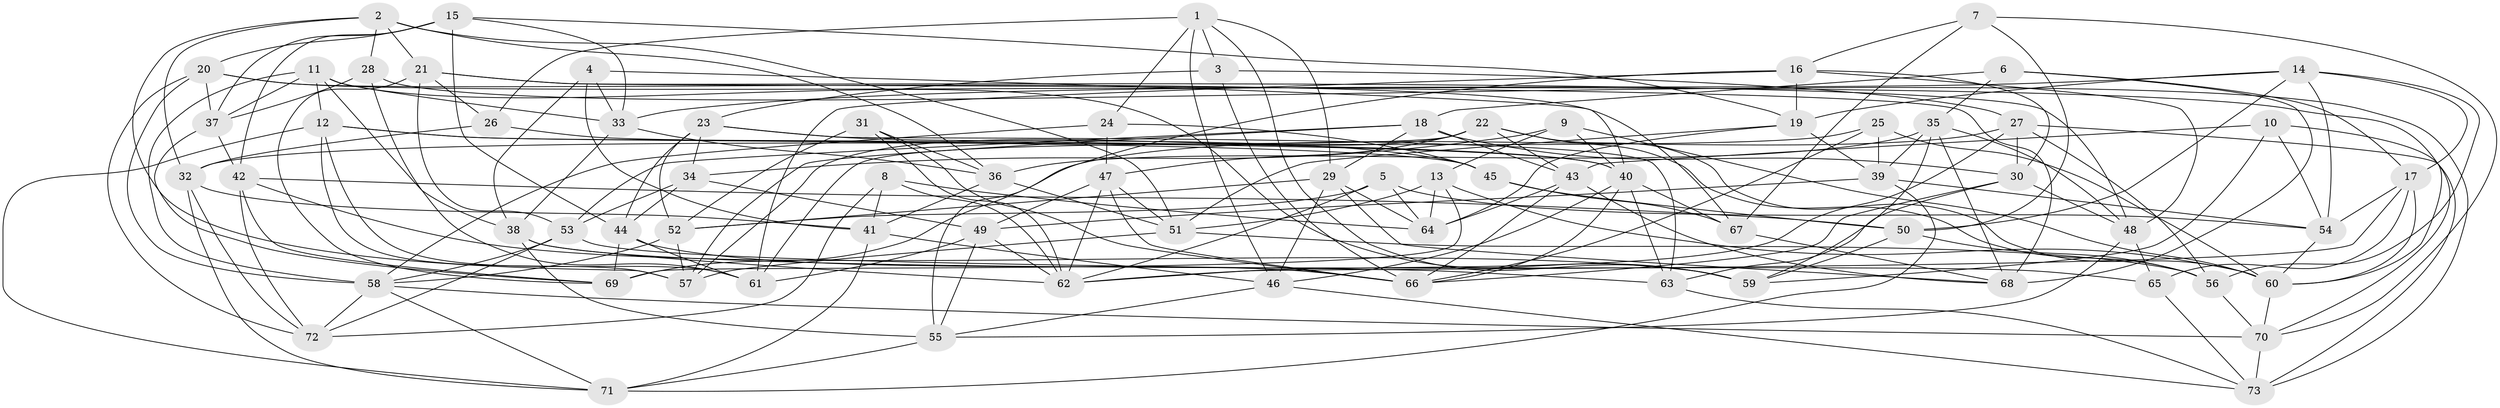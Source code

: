// original degree distribution, {4: 1.0}
// Generated by graph-tools (version 1.1) at 2025/50/03/09/25 03:50:54]
// undirected, 73 vertices, 208 edges
graph export_dot {
graph [start="1"]
  node [color=gray90,style=filled];
  1;
  2;
  3;
  4;
  5;
  6;
  7;
  8;
  9;
  10;
  11;
  12;
  13;
  14;
  15;
  16;
  17;
  18;
  19;
  20;
  21;
  22;
  23;
  24;
  25;
  26;
  27;
  28;
  29;
  30;
  31;
  32;
  33;
  34;
  35;
  36;
  37;
  38;
  39;
  40;
  41;
  42;
  43;
  44;
  45;
  46;
  47;
  48;
  49;
  50;
  51;
  52;
  53;
  54;
  55;
  56;
  57;
  58;
  59;
  60;
  61;
  62;
  63;
  64;
  65;
  66;
  67;
  68;
  69;
  70;
  71;
  72;
  73;
  1 -- 3 [weight=1.0];
  1 -- 24 [weight=1.0];
  1 -- 26 [weight=1.0];
  1 -- 29 [weight=1.0];
  1 -- 46 [weight=1.0];
  1 -- 59 [weight=1.0];
  2 -- 21 [weight=1.0];
  2 -- 28 [weight=1.0];
  2 -- 32 [weight=1.0];
  2 -- 36 [weight=1.0];
  2 -- 51 [weight=1.0];
  2 -- 57 [weight=1.0];
  3 -- 23 [weight=1.0];
  3 -- 27 [weight=1.0];
  3 -- 66 [weight=1.0];
  4 -- 33 [weight=1.0];
  4 -- 38 [weight=1.0];
  4 -- 40 [weight=1.0];
  4 -- 41 [weight=1.0];
  5 -- 52 [weight=1.0];
  5 -- 54 [weight=1.0];
  5 -- 62 [weight=1.0];
  5 -- 64 [weight=1.0];
  6 -- 17 [weight=1.0];
  6 -- 18 [weight=1.0];
  6 -- 35 [weight=1.0];
  6 -- 68 [weight=1.0];
  7 -- 16 [weight=1.0];
  7 -- 50 [weight=1.0];
  7 -- 67 [weight=1.0];
  7 -- 70 [weight=1.0];
  8 -- 41 [weight=1.0];
  8 -- 62 [weight=1.0];
  8 -- 64 [weight=1.0];
  8 -- 72 [weight=1.0];
  9 -- 13 [weight=1.0];
  9 -- 34 [weight=1.0];
  9 -- 40 [weight=1.0];
  9 -- 60 [weight=1.0];
  10 -- 43 [weight=1.0];
  10 -- 54 [weight=1.0];
  10 -- 59 [weight=1.0];
  10 -- 70 [weight=1.0];
  11 -- 12 [weight=1.0];
  11 -- 33 [weight=1.0];
  11 -- 37 [weight=1.0];
  11 -- 38 [weight=1.0];
  11 -- 58 [weight=1.0];
  11 -- 59 [weight=1.0];
  12 -- 40 [weight=1.0];
  12 -- 45 [weight=1.0];
  12 -- 57 [weight=1.0];
  12 -- 61 [weight=1.0];
  12 -- 71 [weight=1.0];
  13 -- 51 [weight=2.0];
  13 -- 60 [weight=1.0];
  13 -- 64 [weight=1.0];
  13 -- 69 [weight=1.0];
  14 -- 17 [weight=1.0];
  14 -- 19 [weight=1.0];
  14 -- 33 [weight=1.0];
  14 -- 50 [weight=1.0];
  14 -- 54 [weight=1.0];
  14 -- 56 [weight=1.0];
  15 -- 19 [weight=1.0];
  15 -- 20 [weight=1.0];
  15 -- 33 [weight=1.0];
  15 -- 37 [weight=1.0];
  15 -- 42 [weight=1.0];
  15 -- 44 [weight=1.0];
  16 -- 19 [weight=1.0];
  16 -- 30 [weight=1.0];
  16 -- 48 [weight=1.0];
  16 -- 55 [weight=1.0];
  16 -- 61 [weight=1.0];
  17 -- 54 [weight=1.0];
  17 -- 60 [weight=1.0];
  17 -- 62 [weight=1.0];
  17 -- 65 [weight=1.0];
  18 -- 29 [weight=1.0];
  18 -- 30 [weight=1.0];
  18 -- 43 [weight=1.0];
  18 -- 53 [weight=1.0];
  18 -- 57 [weight=1.0];
  19 -- 39 [weight=1.0];
  19 -- 51 [weight=1.0];
  19 -- 64 [weight=1.0];
  20 -- 37 [weight=1.0];
  20 -- 58 [weight=1.0];
  20 -- 60 [weight=1.0];
  20 -- 67 [weight=1.0];
  20 -- 72 [weight=1.0];
  21 -- 26 [weight=1.0];
  21 -- 48 [weight=1.0];
  21 -- 53 [weight=1.0];
  21 -- 68 [weight=1.0];
  21 -- 69 [weight=1.0];
  22 -- 43 [weight=1.0];
  22 -- 47 [weight=1.0];
  22 -- 56 [weight=1.0];
  22 -- 57 [weight=1.0];
  22 -- 60 [weight=1.0];
  22 -- 61 [weight=1.0];
  23 -- 34 [weight=2.0];
  23 -- 44 [weight=1.0];
  23 -- 45 [weight=1.0];
  23 -- 52 [weight=1.0];
  23 -- 63 [weight=2.0];
  24 -- 45 [weight=1.0];
  24 -- 47 [weight=1.0];
  24 -- 58 [weight=1.0];
  25 -- 32 [weight=1.0];
  25 -- 39 [weight=1.0];
  25 -- 60 [weight=1.0];
  25 -- 66 [weight=1.0];
  26 -- 32 [weight=1.0];
  26 -- 40 [weight=1.0];
  27 -- 30 [weight=1.0];
  27 -- 56 [weight=1.0];
  27 -- 62 [weight=1.0];
  27 -- 69 [weight=1.0];
  27 -- 73 [weight=1.0];
  28 -- 37 [weight=1.0];
  28 -- 61 [weight=1.0];
  28 -- 73 [weight=1.0];
  29 -- 46 [weight=1.0];
  29 -- 52 [weight=1.0];
  29 -- 64 [weight=1.0];
  29 -- 68 [weight=1.0];
  30 -- 48 [weight=1.0];
  30 -- 63 [weight=1.0];
  30 -- 66 [weight=1.0];
  31 -- 36 [weight=1.0];
  31 -- 52 [weight=1.0];
  31 -- 62 [weight=1.0];
  31 -- 66 [weight=1.0];
  32 -- 41 [weight=1.0];
  32 -- 71 [weight=1.0];
  32 -- 72 [weight=1.0];
  33 -- 36 [weight=1.0];
  33 -- 38 [weight=1.0];
  34 -- 44 [weight=1.0];
  34 -- 49 [weight=1.0];
  34 -- 53 [weight=1.0];
  35 -- 36 [weight=1.0];
  35 -- 39 [weight=1.0];
  35 -- 48 [weight=1.0];
  35 -- 59 [weight=1.0];
  35 -- 68 [weight=1.0];
  36 -- 41 [weight=1.0];
  36 -- 51 [weight=1.0];
  37 -- 42 [weight=1.0];
  37 -- 69 [weight=1.0];
  38 -- 55 [weight=1.0];
  38 -- 62 [weight=1.0];
  38 -- 65 [weight=1.0];
  39 -- 49 [weight=1.0];
  39 -- 54 [weight=1.0];
  39 -- 71 [weight=1.0];
  40 -- 46 [weight=1.0];
  40 -- 63 [weight=1.0];
  40 -- 66 [weight=1.0];
  40 -- 67 [weight=1.0];
  41 -- 46 [weight=1.0];
  41 -- 71 [weight=1.0];
  42 -- 50 [weight=1.0];
  42 -- 59 [weight=1.0];
  42 -- 69 [weight=1.0];
  42 -- 72 [weight=1.0];
  43 -- 64 [weight=1.0];
  43 -- 66 [weight=1.0];
  43 -- 68 [weight=1.0];
  44 -- 61 [weight=1.0];
  44 -- 66 [weight=1.0];
  44 -- 69 [weight=1.0];
  45 -- 50 [weight=1.0];
  45 -- 67 [weight=2.0];
  46 -- 55 [weight=1.0];
  46 -- 73 [weight=1.0];
  47 -- 49 [weight=1.0];
  47 -- 51 [weight=1.0];
  47 -- 62 [weight=1.0];
  47 -- 66 [weight=1.0];
  48 -- 55 [weight=1.0];
  48 -- 65 [weight=1.0];
  49 -- 55 [weight=1.0];
  49 -- 61 [weight=1.0];
  49 -- 62 [weight=1.0];
  50 -- 56 [weight=1.0];
  50 -- 59 [weight=1.0];
  51 -- 56 [weight=1.0];
  51 -- 57 [weight=1.0];
  52 -- 57 [weight=1.0];
  52 -- 58 [weight=1.0];
  53 -- 58 [weight=1.0];
  53 -- 63 [weight=1.0];
  53 -- 72 [weight=1.0];
  54 -- 60 [weight=1.0];
  55 -- 71 [weight=1.0];
  56 -- 70 [weight=1.0];
  58 -- 70 [weight=1.0];
  58 -- 71 [weight=1.0];
  58 -- 72 [weight=1.0];
  60 -- 70 [weight=1.0];
  63 -- 73 [weight=1.0];
  65 -- 73 [weight=1.0];
  67 -- 68 [weight=1.0];
  70 -- 73 [weight=1.0];
}
